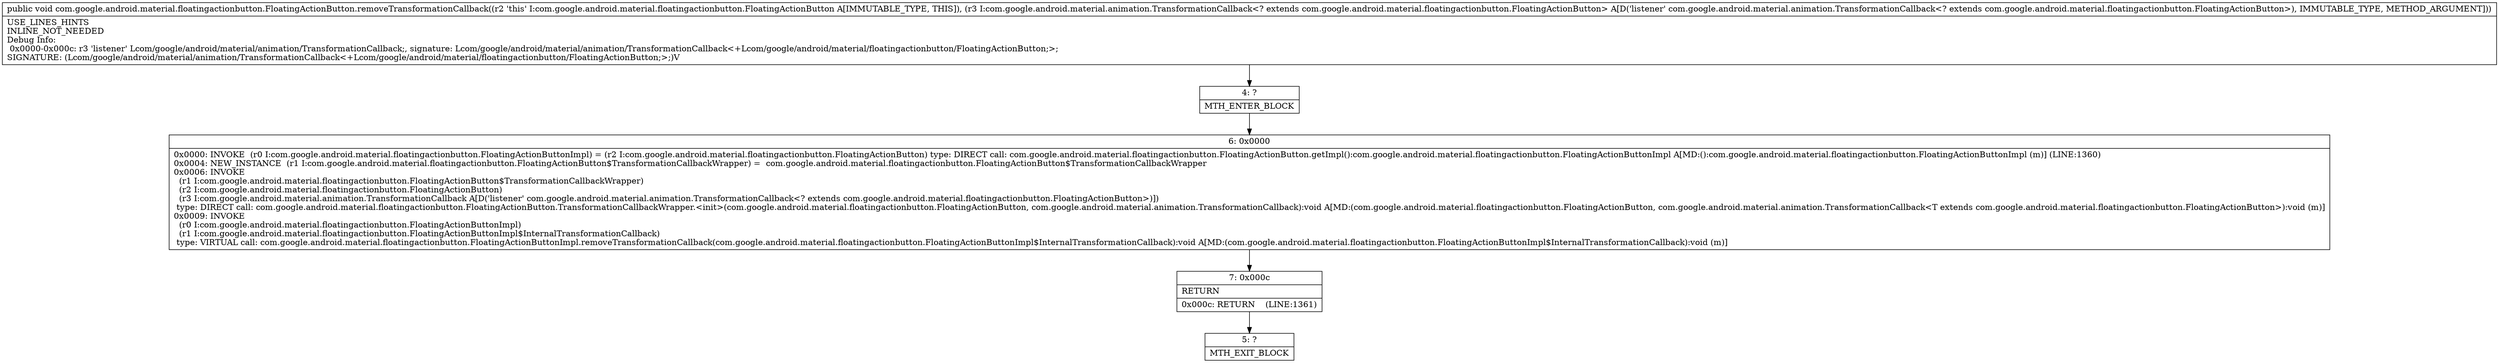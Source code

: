 digraph "CFG forcom.google.android.material.floatingactionbutton.FloatingActionButton.removeTransformationCallback(Lcom\/google\/android\/material\/animation\/TransformationCallback;)V" {
Node_4 [shape=record,label="{4\:\ ?|MTH_ENTER_BLOCK\l}"];
Node_6 [shape=record,label="{6\:\ 0x0000|0x0000: INVOKE  (r0 I:com.google.android.material.floatingactionbutton.FloatingActionButtonImpl) = (r2 I:com.google.android.material.floatingactionbutton.FloatingActionButton) type: DIRECT call: com.google.android.material.floatingactionbutton.FloatingActionButton.getImpl():com.google.android.material.floatingactionbutton.FloatingActionButtonImpl A[MD:():com.google.android.material.floatingactionbutton.FloatingActionButtonImpl (m)] (LINE:1360)\l0x0004: NEW_INSTANCE  (r1 I:com.google.android.material.floatingactionbutton.FloatingActionButton$TransformationCallbackWrapper) =  com.google.android.material.floatingactionbutton.FloatingActionButton$TransformationCallbackWrapper \l0x0006: INVOKE  \l  (r1 I:com.google.android.material.floatingactionbutton.FloatingActionButton$TransformationCallbackWrapper)\l  (r2 I:com.google.android.material.floatingactionbutton.FloatingActionButton)\l  (r3 I:com.google.android.material.animation.TransformationCallback A[D('listener' com.google.android.material.animation.TransformationCallback\<? extends com.google.android.material.floatingactionbutton.FloatingActionButton\>)])\l type: DIRECT call: com.google.android.material.floatingactionbutton.FloatingActionButton.TransformationCallbackWrapper.\<init\>(com.google.android.material.floatingactionbutton.FloatingActionButton, com.google.android.material.animation.TransformationCallback):void A[MD:(com.google.android.material.floatingactionbutton.FloatingActionButton, com.google.android.material.animation.TransformationCallback\<T extends com.google.android.material.floatingactionbutton.FloatingActionButton\>):void (m)]\l0x0009: INVOKE  \l  (r0 I:com.google.android.material.floatingactionbutton.FloatingActionButtonImpl)\l  (r1 I:com.google.android.material.floatingactionbutton.FloatingActionButtonImpl$InternalTransformationCallback)\l type: VIRTUAL call: com.google.android.material.floatingactionbutton.FloatingActionButtonImpl.removeTransformationCallback(com.google.android.material.floatingactionbutton.FloatingActionButtonImpl$InternalTransformationCallback):void A[MD:(com.google.android.material.floatingactionbutton.FloatingActionButtonImpl$InternalTransformationCallback):void (m)]\l}"];
Node_7 [shape=record,label="{7\:\ 0x000c|RETURN\l|0x000c: RETURN    (LINE:1361)\l}"];
Node_5 [shape=record,label="{5\:\ ?|MTH_EXIT_BLOCK\l}"];
MethodNode[shape=record,label="{public void com.google.android.material.floatingactionbutton.FloatingActionButton.removeTransformationCallback((r2 'this' I:com.google.android.material.floatingactionbutton.FloatingActionButton A[IMMUTABLE_TYPE, THIS]), (r3 I:com.google.android.material.animation.TransformationCallback\<? extends com.google.android.material.floatingactionbutton.FloatingActionButton\> A[D('listener' com.google.android.material.animation.TransformationCallback\<? extends com.google.android.material.floatingactionbutton.FloatingActionButton\>), IMMUTABLE_TYPE, METHOD_ARGUMENT]))  | USE_LINES_HINTS\lINLINE_NOT_NEEDED\lDebug Info:\l  0x0000\-0x000c: r3 'listener' Lcom\/google\/android\/material\/animation\/TransformationCallback;, signature: Lcom\/google\/android\/material\/animation\/TransformationCallback\<+Lcom\/google\/android\/material\/floatingactionbutton\/FloatingActionButton;\>;\lSIGNATURE: (Lcom\/google\/android\/material\/animation\/TransformationCallback\<+Lcom\/google\/android\/material\/floatingactionbutton\/FloatingActionButton;\>;)V\l}"];
MethodNode -> Node_4;Node_4 -> Node_6;
Node_6 -> Node_7;
Node_7 -> Node_5;
}


